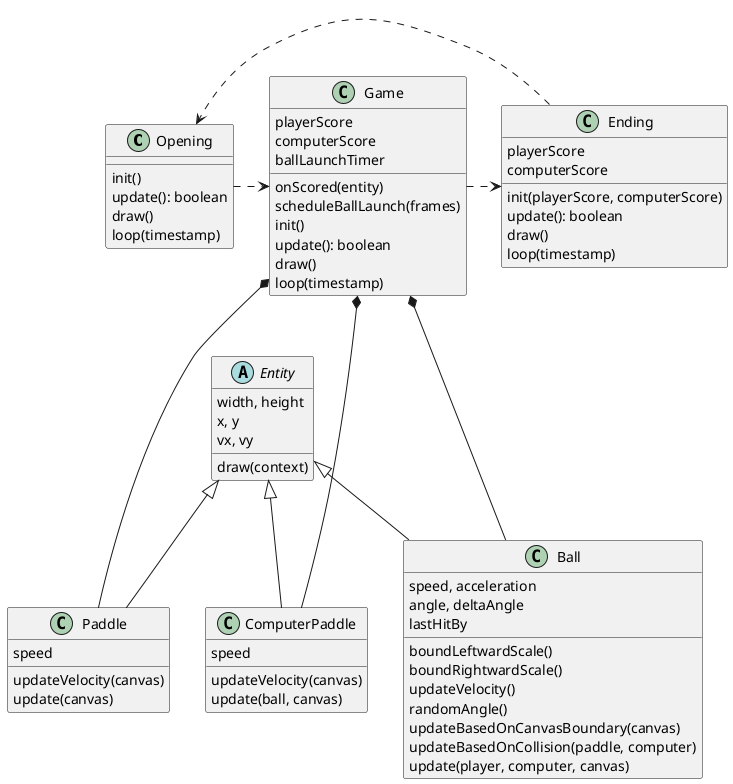 @startuml

' class index {
'   userInput
' }

' note bottom of index
' Connected to
' window.addEventListener()
' end note

' class config {

' }

' enum Players {
'   PLAYER
'   COMPUTER
' }


class Opening {
  init()
  update(): boolean
  draw()
  loop(timestamp)
}

class Game {
  playerScore
  computerScore
  ballLaunchTimer
  onScored(entity)
  scheduleBallLaunch(frames)
  init()
  update(): boolean
  draw()
  loop(timestamp)
}

class Paddle {
  speed
  updateVelocity(canvas)
  update(canvas)
}

class ComputerPaddle {
  speed
  updateVelocity(canvas)
  update(ball, canvas)
}

class Ball {
  speed, acceleration
  angle, deltaAngle
  lastHitBy
  boundLeftwardScale()
  boundRightwardScale()
  updateVelocity()
  randomAngle()
  ' flipHorizontally()
  ' boundByCollision(paddle)
  updateBasedOnCanvasBoundary(canvas)
  updateBasedOnCollision(paddle, computer)
  update(player, computer, canvas)
}

class Ending {
  playerScore
  computerScore
  init(playerScore, computerScore)
  update(): boolean
  draw()
  loop(timestamp)
}

abstract Entity {
  width, height
  x, y
  vx, vy
  draw(context)
}

Opening .> Game
Game .> Ending
Ending .> Opening

Game *--- Paddle
Game *--- ComputerPaddle
Game *--- Ball

Entity <|-- Paddle
Entity <|-- ComputerPaddle
Entity <|-- Ball
@enduml
